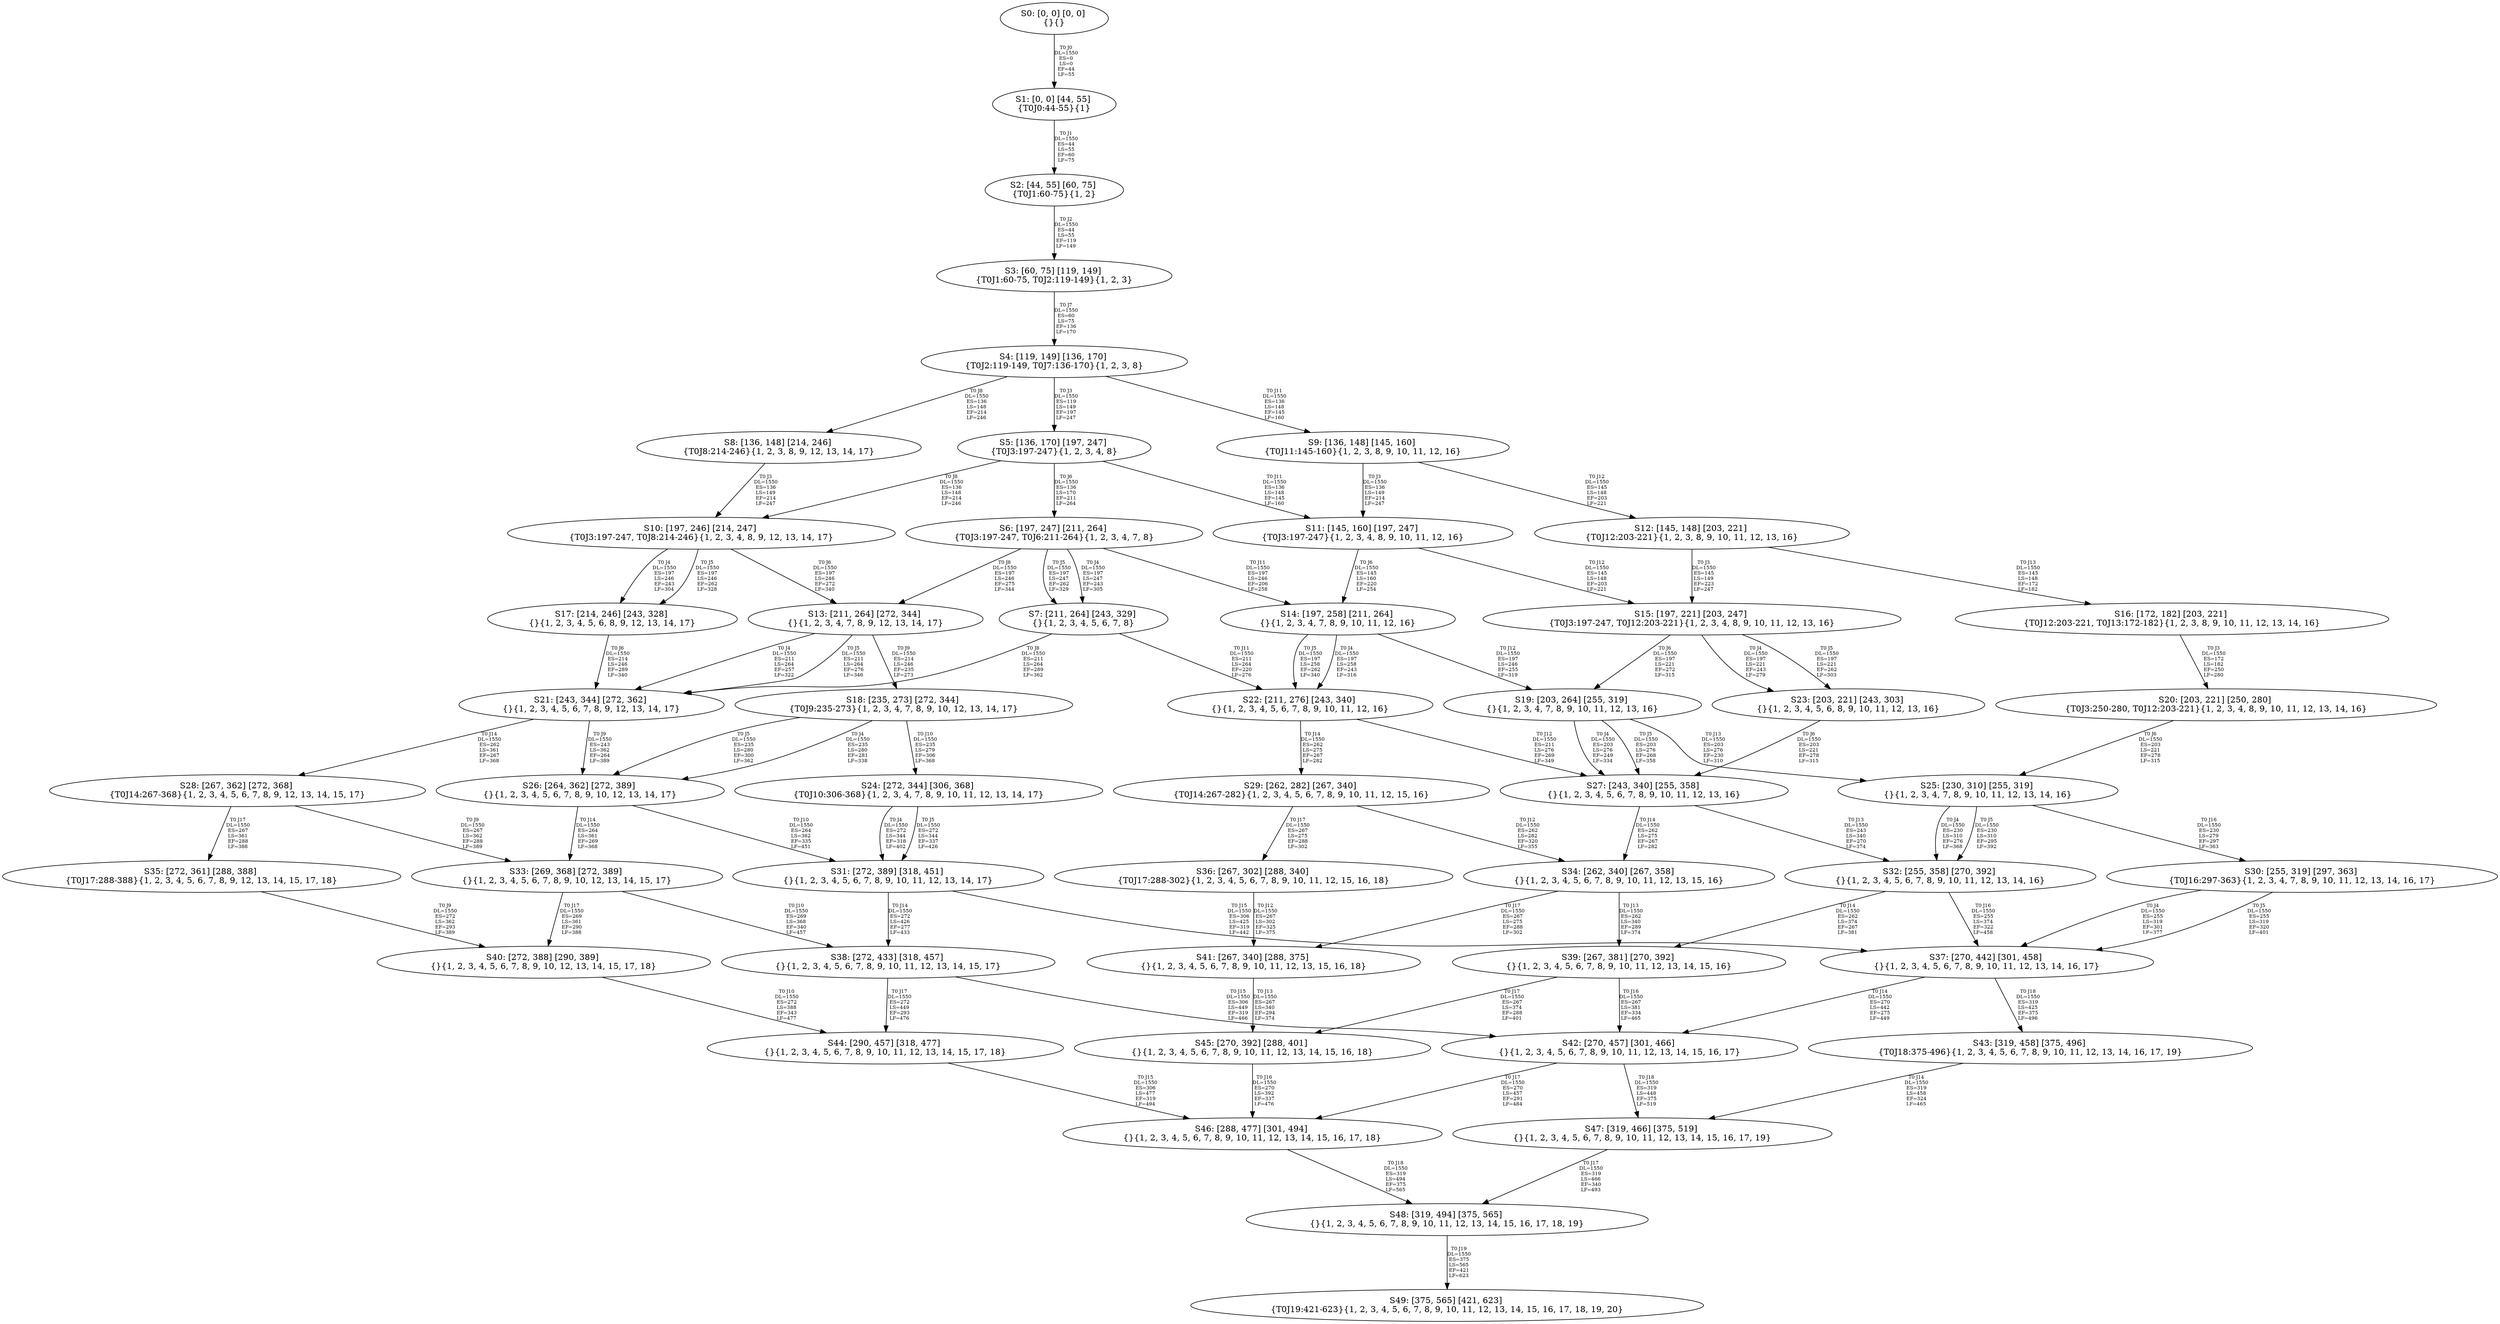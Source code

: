 digraph {
	S0[label="S0: [0, 0] [0, 0] \n{}{}"];
	S1[label="S1: [0, 0] [44, 55] \n{T0J0:44-55}{1}"];
	S2[label="S2: [44, 55] [60, 75] \n{T0J1:60-75}{1, 2}"];
	S3[label="S3: [60, 75] [119, 149] \n{T0J1:60-75, T0J2:119-149}{1, 2, 3}"];
	S4[label="S4: [119, 149] [136, 170] \n{T0J2:119-149, T0J7:136-170}{1, 2, 3, 8}"];
	S5[label="S5: [136, 170] [197, 247] \n{T0J3:197-247}{1, 2, 3, 4, 8}"];
	S6[label="S6: [197, 247] [211, 264] \n{T0J3:197-247, T0J6:211-264}{1, 2, 3, 4, 7, 8}"];
	S7[label="S7: [211, 264] [243, 329] \n{}{1, 2, 3, 4, 5, 6, 7, 8}"];
	S8[label="S8: [136, 148] [214, 246] \n{T0J8:214-246}{1, 2, 3, 8, 9, 12, 13, 14, 17}"];
	S9[label="S9: [136, 148] [145, 160] \n{T0J11:145-160}{1, 2, 3, 8, 9, 10, 11, 12, 16}"];
	S10[label="S10: [197, 246] [214, 247] \n{T0J3:197-247, T0J8:214-246}{1, 2, 3, 4, 8, 9, 12, 13, 14, 17}"];
	S11[label="S11: [145, 160] [197, 247] \n{T0J3:197-247}{1, 2, 3, 4, 8, 9, 10, 11, 12, 16}"];
	S12[label="S12: [145, 148] [203, 221] \n{T0J12:203-221}{1, 2, 3, 8, 9, 10, 11, 12, 13, 16}"];
	S13[label="S13: [211, 264] [272, 344] \n{}{1, 2, 3, 4, 7, 8, 9, 12, 13, 14, 17}"];
	S14[label="S14: [197, 258] [211, 264] \n{}{1, 2, 3, 4, 7, 8, 9, 10, 11, 12, 16}"];
	S15[label="S15: [197, 221] [203, 247] \n{T0J3:197-247, T0J12:203-221}{1, 2, 3, 4, 8, 9, 10, 11, 12, 13, 16}"];
	S16[label="S16: [172, 182] [203, 221] \n{T0J12:203-221, T0J13:172-182}{1, 2, 3, 8, 9, 10, 11, 12, 13, 14, 16}"];
	S17[label="S17: [214, 246] [243, 328] \n{}{1, 2, 3, 4, 5, 6, 8, 9, 12, 13, 14, 17}"];
	S18[label="S18: [235, 273] [272, 344] \n{T0J9:235-273}{1, 2, 3, 4, 7, 8, 9, 10, 12, 13, 14, 17}"];
	S19[label="S19: [203, 264] [255, 319] \n{}{1, 2, 3, 4, 7, 8, 9, 10, 11, 12, 13, 16}"];
	S20[label="S20: [203, 221] [250, 280] \n{T0J3:250-280, T0J12:203-221}{1, 2, 3, 4, 8, 9, 10, 11, 12, 13, 14, 16}"];
	S21[label="S21: [243, 344] [272, 362] \n{}{1, 2, 3, 4, 5, 6, 7, 8, 9, 12, 13, 14, 17}"];
	S22[label="S22: [211, 276] [243, 340] \n{}{1, 2, 3, 4, 5, 6, 7, 8, 9, 10, 11, 12, 16}"];
	S23[label="S23: [203, 221] [243, 303] \n{}{1, 2, 3, 4, 5, 6, 8, 9, 10, 11, 12, 13, 16}"];
	S24[label="S24: [272, 344] [306, 368] \n{T0J10:306-368}{1, 2, 3, 4, 7, 8, 9, 10, 11, 12, 13, 14, 17}"];
	S25[label="S25: [230, 310] [255, 319] \n{}{1, 2, 3, 4, 7, 8, 9, 10, 11, 12, 13, 14, 16}"];
	S26[label="S26: [264, 362] [272, 389] \n{}{1, 2, 3, 4, 5, 6, 7, 8, 9, 10, 12, 13, 14, 17}"];
	S27[label="S27: [243, 340] [255, 358] \n{}{1, 2, 3, 4, 5, 6, 7, 8, 9, 10, 11, 12, 13, 16}"];
	S28[label="S28: [267, 362] [272, 368] \n{T0J14:267-368}{1, 2, 3, 4, 5, 6, 7, 8, 9, 12, 13, 14, 15, 17}"];
	S29[label="S29: [262, 282] [267, 340] \n{T0J14:267-282}{1, 2, 3, 4, 5, 6, 7, 8, 9, 10, 11, 12, 15, 16}"];
	S30[label="S30: [255, 319] [297, 363] \n{T0J16:297-363}{1, 2, 3, 4, 7, 8, 9, 10, 11, 12, 13, 14, 16, 17}"];
	S31[label="S31: [272, 389] [318, 451] \n{}{1, 2, 3, 4, 5, 6, 7, 8, 9, 10, 11, 12, 13, 14, 17}"];
	S32[label="S32: [255, 358] [270, 392] \n{}{1, 2, 3, 4, 5, 6, 7, 8, 9, 10, 11, 12, 13, 14, 16}"];
	S33[label="S33: [269, 368] [272, 389] \n{}{1, 2, 3, 4, 5, 6, 7, 8, 9, 10, 12, 13, 14, 15, 17}"];
	S34[label="S34: [262, 340] [267, 358] \n{}{1, 2, 3, 4, 5, 6, 7, 8, 9, 10, 11, 12, 13, 15, 16}"];
	S35[label="S35: [272, 361] [288, 388] \n{T0J17:288-388}{1, 2, 3, 4, 5, 6, 7, 8, 9, 12, 13, 14, 15, 17, 18}"];
	S36[label="S36: [267, 302] [288, 340] \n{T0J17:288-302}{1, 2, 3, 4, 5, 6, 7, 8, 9, 10, 11, 12, 15, 16, 18}"];
	S37[label="S37: [270, 442] [301, 458] \n{}{1, 2, 3, 4, 5, 6, 7, 8, 9, 10, 11, 12, 13, 14, 16, 17}"];
	S38[label="S38: [272, 433] [318, 457] \n{}{1, 2, 3, 4, 5, 6, 7, 8, 9, 10, 11, 12, 13, 14, 15, 17}"];
	S39[label="S39: [267, 381] [270, 392] \n{}{1, 2, 3, 4, 5, 6, 7, 8, 9, 10, 11, 12, 13, 14, 15, 16}"];
	S40[label="S40: [272, 388] [290, 389] \n{}{1, 2, 3, 4, 5, 6, 7, 8, 9, 10, 12, 13, 14, 15, 17, 18}"];
	S41[label="S41: [267, 340] [288, 375] \n{}{1, 2, 3, 4, 5, 6, 7, 8, 9, 10, 11, 12, 13, 15, 16, 18}"];
	S42[label="S42: [270, 457] [301, 466] \n{}{1, 2, 3, 4, 5, 6, 7, 8, 9, 10, 11, 12, 13, 14, 15, 16, 17}"];
	S43[label="S43: [319, 458] [375, 496] \n{T0J18:375-496}{1, 2, 3, 4, 5, 6, 7, 8, 9, 10, 11, 12, 13, 14, 16, 17, 19}"];
	S44[label="S44: [290, 457] [318, 477] \n{}{1, 2, 3, 4, 5, 6, 7, 8, 9, 10, 11, 12, 13, 14, 15, 17, 18}"];
	S45[label="S45: [270, 392] [288, 401] \n{}{1, 2, 3, 4, 5, 6, 7, 8, 9, 10, 11, 12, 13, 14, 15, 16, 18}"];
	S46[label="S46: [288, 477] [301, 494] \n{}{1, 2, 3, 4, 5, 6, 7, 8, 9, 10, 11, 12, 13, 14, 15, 16, 17, 18}"];
	S47[label="S47: [319, 466] [375, 519] \n{}{1, 2, 3, 4, 5, 6, 7, 8, 9, 10, 11, 12, 13, 14, 15, 16, 17, 19}"];
	S48[label="S48: [319, 494] [375, 565] \n{}{1, 2, 3, 4, 5, 6, 7, 8, 9, 10, 11, 12, 13, 14, 15, 16, 17, 18, 19}"];
	S49[label="S49: [375, 565] [421, 623] \n{T0J19:421-623}{1, 2, 3, 4, 5, 6, 7, 8, 9, 10, 11, 12, 13, 14, 15, 16, 17, 18, 19, 20}"];
	S0 -> S1[label="T0 J0\nDL=1550\nES=0\nLS=0\nEF=44\nLF=55",fontsize=8];
	S1 -> S2[label="T0 J1\nDL=1550\nES=44\nLS=55\nEF=60\nLF=75",fontsize=8];
	S2 -> S3[label="T0 J2\nDL=1550\nES=44\nLS=55\nEF=119\nLF=149",fontsize=8];
	S3 -> S4[label="T0 J7\nDL=1550\nES=60\nLS=75\nEF=136\nLF=170",fontsize=8];
	S4 -> S5[label="T0 J3\nDL=1550\nES=119\nLS=149\nEF=197\nLF=247",fontsize=8];
	S4 -> S8[label="T0 J8\nDL=1550\nES=136\nLS=148\nEF=214\nLF=246",fontsize=8];
	S4 -> S9[label="T0 J11\nDL=1550\nES=136\nLS=148\nEF=145\nLF=160",fontsize=8];
	S5 -> S6[label="T0 J6\nDL=1550\nES=136\nLS=170\nEF=211\nLF=264",fontsize=8];
	S5 -> S10[label="T0 J8\nDL=1550\nES=136\nLS=148\nEF=214\nLF=246",fontsize=8];
	S5 -> S11[label="T0 J11\nDL=1550\nES=136\nLS=148\nEF=145\nLF=160",fontsize=8];
	S6 -> S7[label="T0 J4\nDL=1550\nES=197\nLS=247\nEF=243\nLF=305",fontsize=8];
	S6 -> S7[label="T0 J5\nDL=1550\nES=197\nLS=247\nEF=262\nLF=329",fontsize=8];
	S6 -> S13[label="T0 J8\nDL=1550\nES=197\nLS=246\nEF=275\nLF=344",fontsize=8];
	S6 -> S14[label="T0 J11\nDL=1550\nES=197\nLS=246\nEF=206\nLF=258",fontsize=8];
	S7 -> S21[label="T0 J8\nDL=1550\nES=211\nLS=264\nEF=289\nLF=362",fontsize=8];
	S7 -> S22[label="T0 J11\nDL=1550\nES=211\nLS=264\nEF=220\nLF=276",fontsize=8];
	S8 -> S10[label="T0 J3\nDL=1550\nES=136\nLS=149\nEF=214\nLF=247",fontsize=8];
	S9 -> S11[label="T0 J3\nDL=1550\nES=136\nLS=149\nEF=214\nLF=247",fontsize=8];
	S9 -> S12[label="T0 J12\nDL=1550\nES=145\nLS=148\nEF=203\nLF=221",fontsize=8];
	S10 -> S17[label="T0 J4\nDL=1550\nES=197\nLS=246\nEF=243\nLF=304",fontsize=8];
	S10 -> S17[label="T0 J5\nDL=1550\nES=197\nLS=246\nEF=262\nLF=328",fontsize=8];
	S10 -> S13[label="T0 J6\nDL=1550\nES=197\nLS=246\nEF=272\nLF=340",fontsize=8];
	S11 -> S14[label="T0 J6\nDL=1550\nES=145\nLS=160\nEF=220\nLF=254",fontsize=8];
	S11 -> S15[label="T0 J12\nDL=1550\nES=145\nLS=148\nEF=203\nLF=221",fontsize=8];
	S12 -> S15[label="T0 J3\nDL=1550\nES=145\nLS=149\nEF=223\nLF=247",fontsize=8];
	S12 -> S16[label="T0 J13\nDL=1550\nES=145\nLS=148\nEF=172\nLF=182",fontsize=8];
	S13 -> S21[label="T0 J4\nDL=1550\nES=211\nLS=264\nEF=257\nLF=322",fontsize=8];
	S13 -> S21[label="T0 J5\nDL=1550\nES=211\nLS=264\nEF=276\nLF=346",fontsize=8];
	S13 -> S18[label="T0 J9\nDL=1550\nES=214\nLS=246\nEF=235\nLF=273",fontsize=8];
	S14 -> S22[label="T0 J4\nDL=1550\nES=197\nLS=258\nEF=243\nLF=316",fontsize=8];
	S14 -> S22[label="T0 J5\nDL=1550\nES=197\nLS=258\nEF=262\nLF=340",fontsize=8];
	S14 -> S19[label="T0 J12\nDL=1550\nES=197\nLS=246\nEF=255\nLF=319",fontsize=8];
	S15 -> S23[label="T0 J4\nDL=1550\nES=197\nLS=221\nEF=243\nLF=279",fontsize=8];
	S15 -> S23[label="T0 J5\nDL=1550\nES=197\nLS=221\nEF=262\nLF=303",fontsize=8];
	S15 -> S19[label="T0 J6\nDL=1550\nES=197\nLS=221\nEF=272\nLF=315",fontsize=8];
	S16 -> S20[label="T0 J3\nDL=1550\nES=172\nLS=182\nEF=250\nLF=280",fontsize=8];
	S17 -> S21[label="T0 J6\nDL=1550\nES=214\nLS=246\nEF=289\nLF=340",fontsize=8];
	S18 -> S26[label="T0 J4\nDL=1550\nES=235\nLS=280\nEF=281\nLF=338",fontsize=8];
	S18 -> S26[label="T0 J5\nDL=1550\nES=235\nLS=280\nEF=300\nLF=362",fontsize=8];
	S18 -> S24[label="T0 J10\nDL=1550\nES=235\nLS=279\nEF=306\nLF=368",fontsize=8];
	S19 -> S27[label="T0 J4\nDL=1550\nES=203\nLS=276\nEF=249\nLF=334",fontsize=8];
	S19 -> S27[label="T0 J5\nDL=1550\nES=203\nLS=276\nEF=268\nLF=358",fontsize=8];
	S19 -> S25[label="T0 J13\nDL=1550\nES=203\nLS=276\nEF=230\nLF=310",fontsize=8];
	S20 -> S25[label="T0 J6\nDL=1550\nES=203\nLS=221\nEF=278\nLF=315",fontsize=8];
	S21 -> S26[label="T0 J9\nDL=1550\nES=243\nLS=362\nEF=264\nLF=389",fontsize=8];
	S21 -> S28[label="T0 J14\nDL=1550\nES=262\nLS=361\nEF=267\nLF=368",fontsize=8];
	S22 -> S27[label="T0 J12\nDL=1550\nES=211\nLS=276\nEF=269\nLF=349",fontsize=8];
	S22 -> S29[label="T0 J14\nDL=1550\nES=262\nLS=275\nEF=267\nLF=282",fontsize=8];
	S23 -> S27[label="T0 J6\nDL=1550\nES=203\nLS=221\nEF=278\nLF=315",fontsize=8];
	S24 -> S31[label="T0 J4\nDL=1550\nES=272\nLS=344\nEF=318\nLF=402",fontsize=8];
	S24 -> S31[label="T0 J5\nDL=1550\nES=272\nLS=344\nEF=337\nLF=426",fontsize=8];
	S25 -> S32[label="T0 J4\nDL=1550\nES=230\nLS=310\nEF=276\nLF=368",fontsize=8];
	S25 -> S32[label="T0 J5\nDL=1550\nES=230\nLS=310\nEF=295\nLF=392",fontsize=8];
	S25 -> S30[label="T0 J16\nDL=1550\nES=230\nLS=279\nEF=297\nLF=363",fontsize=8];
	S26 -> S31[label="T0 J10\nDL=1550\nES=264\nLS=362\nEF=335\nLF=451",fontsize=8];
	S26 -> S33[label="T0 J14\nDL=1550\nES=264\nLS=361\nEF=269\nLF=368",fontsize=8];
	S27 -> S32[label="T0 J13\nDL=1550\nES=243\nLS=340\nEF=270\nLF=374",fontsize=8];
	S27 -> S34[label="T0 J14\nDL=1550\nES=262\nLS=275\nEF=267\nLF=282",fontsize=8];
	S28 -> S33[label="T0 J9\nDL=1550\nES=267\nLS=362\nEF=288\nLF=389",fontsize=8];
	S28 -> S35[label="T0 J17\nDL=1550\nES=267\nLS=361\nEF=288\nLF=388",fontsize=8];
	S29 -> S34[label="T0 J12\nDL=1550\nES=262\nLS=282\nEF=320\nLF=355",fontsize=8];
	S29 -> S36[label="T0 J17\nDL=1550\nES=267\nLS=275\nEF=288\nLF=302",fontsize=8];
	S30 -> S37[label="T0 J4\nDL=1550\nES=255\nLS=319\nEF=301\nLF=377",fontsize=8];
	S30 -> S37[label="T0 J5\nDL=1550\nES=255\nLS=319\nEF=320\nLF=401",fontsize=8];
	S31 -> S38[label="T0 J14\nDL=1550\nES=272\nLS=426\nEF=277\nLF=433",fontsize=8];
	S31 -> S37[label="T0 J15\nDL=1550\nES=306\nLS=425\nEF=319\nLF=442",fontsize=8];
	S32 -> S39[label="T0 J14\nDL=1550\nES=262\nLS=374\nEF=267\nLF=381",fontsize=8];
	S32 -> S37[label="T0 J16\nDL=1550\nES=255\nLS=374\nEF=322\nLF=458",fontsize=8];
	S33 -> S38[label="T0 J10\nDL=1550\nES=269\nLS=368\nEF=340\nLF=457",fontsize=8];
	S33 -> S40[label="T0 J17\nDL=1550\nES=269\nLS=361\nEF=290\nLF=388",fontsize=8];
	S34 -> S39[label="T0 J13\nDL=1550\nES=262\nLS=340\nEF=289\nLF=374",fontsize=8];
	S34 -> S41[label="T0 J17\nDL=1550\nES=267\nLS=275\nEF=288\nLF=302",fontsize=8];
	S35 -> S40[label="T0 J9\nDL=1550\nES=272\nLS=362\nEF=293\nLF=389",fontsize=8];
	S36 -> S41[label="T0 J12\nDL=1550\nES=267\nLS=302\nEF=325\nLF=375",fontsize=8];
	S37 -> S42[label="T0 J14\nDL=1550\nES=270\nLS=442\nEF=275\nLF=449",fontsize=8];
	S37 -> S43[label="T0 J18\nDL=1550\nES=319\nLS=425\nEF=375\nLF=496",fontsize=8];
	S38 -> S42[label="T0 J15\nDL=1550\nES=306\nLS=449\nEF=319\nLF=466",fontsize=8];
	S38 -> S44[label="T0 J17\nDL=1550\nES=272\nLS=449\nEF=293\nLF=476",fontsize=8];
	S39 -> S42[label="T0 J16\nDL=1550\nES=267\nLS=381\nEF=334\nLF=465",fontsize=8];
	S39 -> S45[label="T0 J17\nDL=1550\nES=267\nLS=374\nEF=288\nLF=401",fontsize=8];
	S40 -> S44[label="T0 J10\nDL=1550\nES=272\nLS=388\nEF=343\nLF=477",fontsize=8];
	S41 -> S45[label="T0 J13\nDL=1550\nES=267\nLS=340\nEF=294\nLF=374",fontsize=8];
	S42 -> S46[label="T0 J17\nDL=1550\nES=270\nLS=457\nEF=291\nLF=484",fontsize=8];
	S42 -> S47[label="T0 J18\nDL=1550\nES=319\nLS=448\nEF=375\nLF=519",fontsize=8];
	S43 -> S47[label="T0 J14\nDL=1550\nES=319\nLS=458\nEF=324\nLF=465",fontsize=8];
	S44 -> S46[label="T0 J15\nDL=1550\nES=306\nLS=477\nEF=319\nLF=494",fontsize=8];
	S45 -> S46[label="T0 J16\nDL=1550\nES=270\nLS=392\nEF=337\nLF=476",fontsize=8];
	S46 -> S48[label="T0 J18\nDL=1550\nES=319\nLS=494\nEF=375\nLF=565",fontsize=8];
	S47 -> S48[label="T0 J17\nDL=1550\nES=319\nLS=466\nEF=340\nLF=493",fontsize=8];
	S48 -> S49[label="T0 J19\nDL=1550\nES=375\nLS=565\nEF=421\nLF=623",fontsize=8];
}
